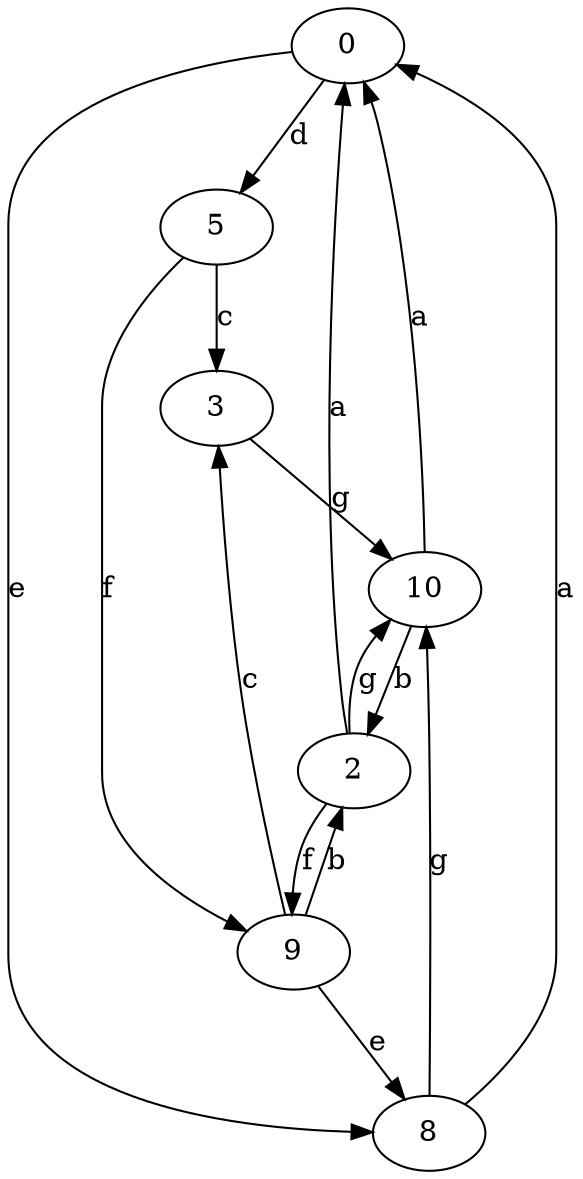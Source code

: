 strict digraph  {
0;
2;
3;
5;
8;
9;
10;
0 -> 5  [label=d];
0 -> 8  [label=e];
2 -> 0  [label=a];
2 -> 9  [label=f];
2 -> 10  [label=g];
3 -> 10  [label=g];
5 -> 3  [label=c];
5 -> 9  [label=f];
8 -> 0  [label=a];
8 -> 10  [label=g];
9 -> 2  [label=b];
9 -> 3  [label=c];
9 -> 8  [label=e];
10 -> 0  [label=a];
10 -> 2  [label=b];
}
